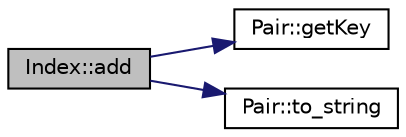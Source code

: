 digraph "Index::add"
{
 // LATEX_PDF_SIZE
  edge [fontname="Helvetica",fontsize="10",labelfontname="Helvetica",labelfontsize="10"];
  node [fontname="Helvetica",fontsize="10",shape=record];
  rankdir="LR";
  Node1 [label="Index::add",height=0.2,width=0.4,color="black", fillcolor="grey75", style="filled", fontcolor="black",tooltip="Inserts a new entry in the index, in a way that the index remains in ascending order of searching key..."];
  Node1 -> Node2 [color="midnightblue",fontsize="10",style="solid",fontname="Helvetica"];
  Node2 [label="Pair::getKey",height=0.2,width=0.4,color="black", fillcolor="white", style="filled",URL="$classPair.html#a265336f9fccf8cfd441545158192e68c",tooltip="Get the key value from the Pair."];
  Node1 -> Node3 [color="midnightblue",fontsize="10",style="solid",fontname="Helvetica"];
  Node3 [label="Pair::to_string",height=0.2,width=0.4,color="black", fillcolor="white", style="filled",URL="$classPair.html#a5d585945bacfe7f4a99d4966909e6e63",tooltip="Convert the content in a string."];
}
